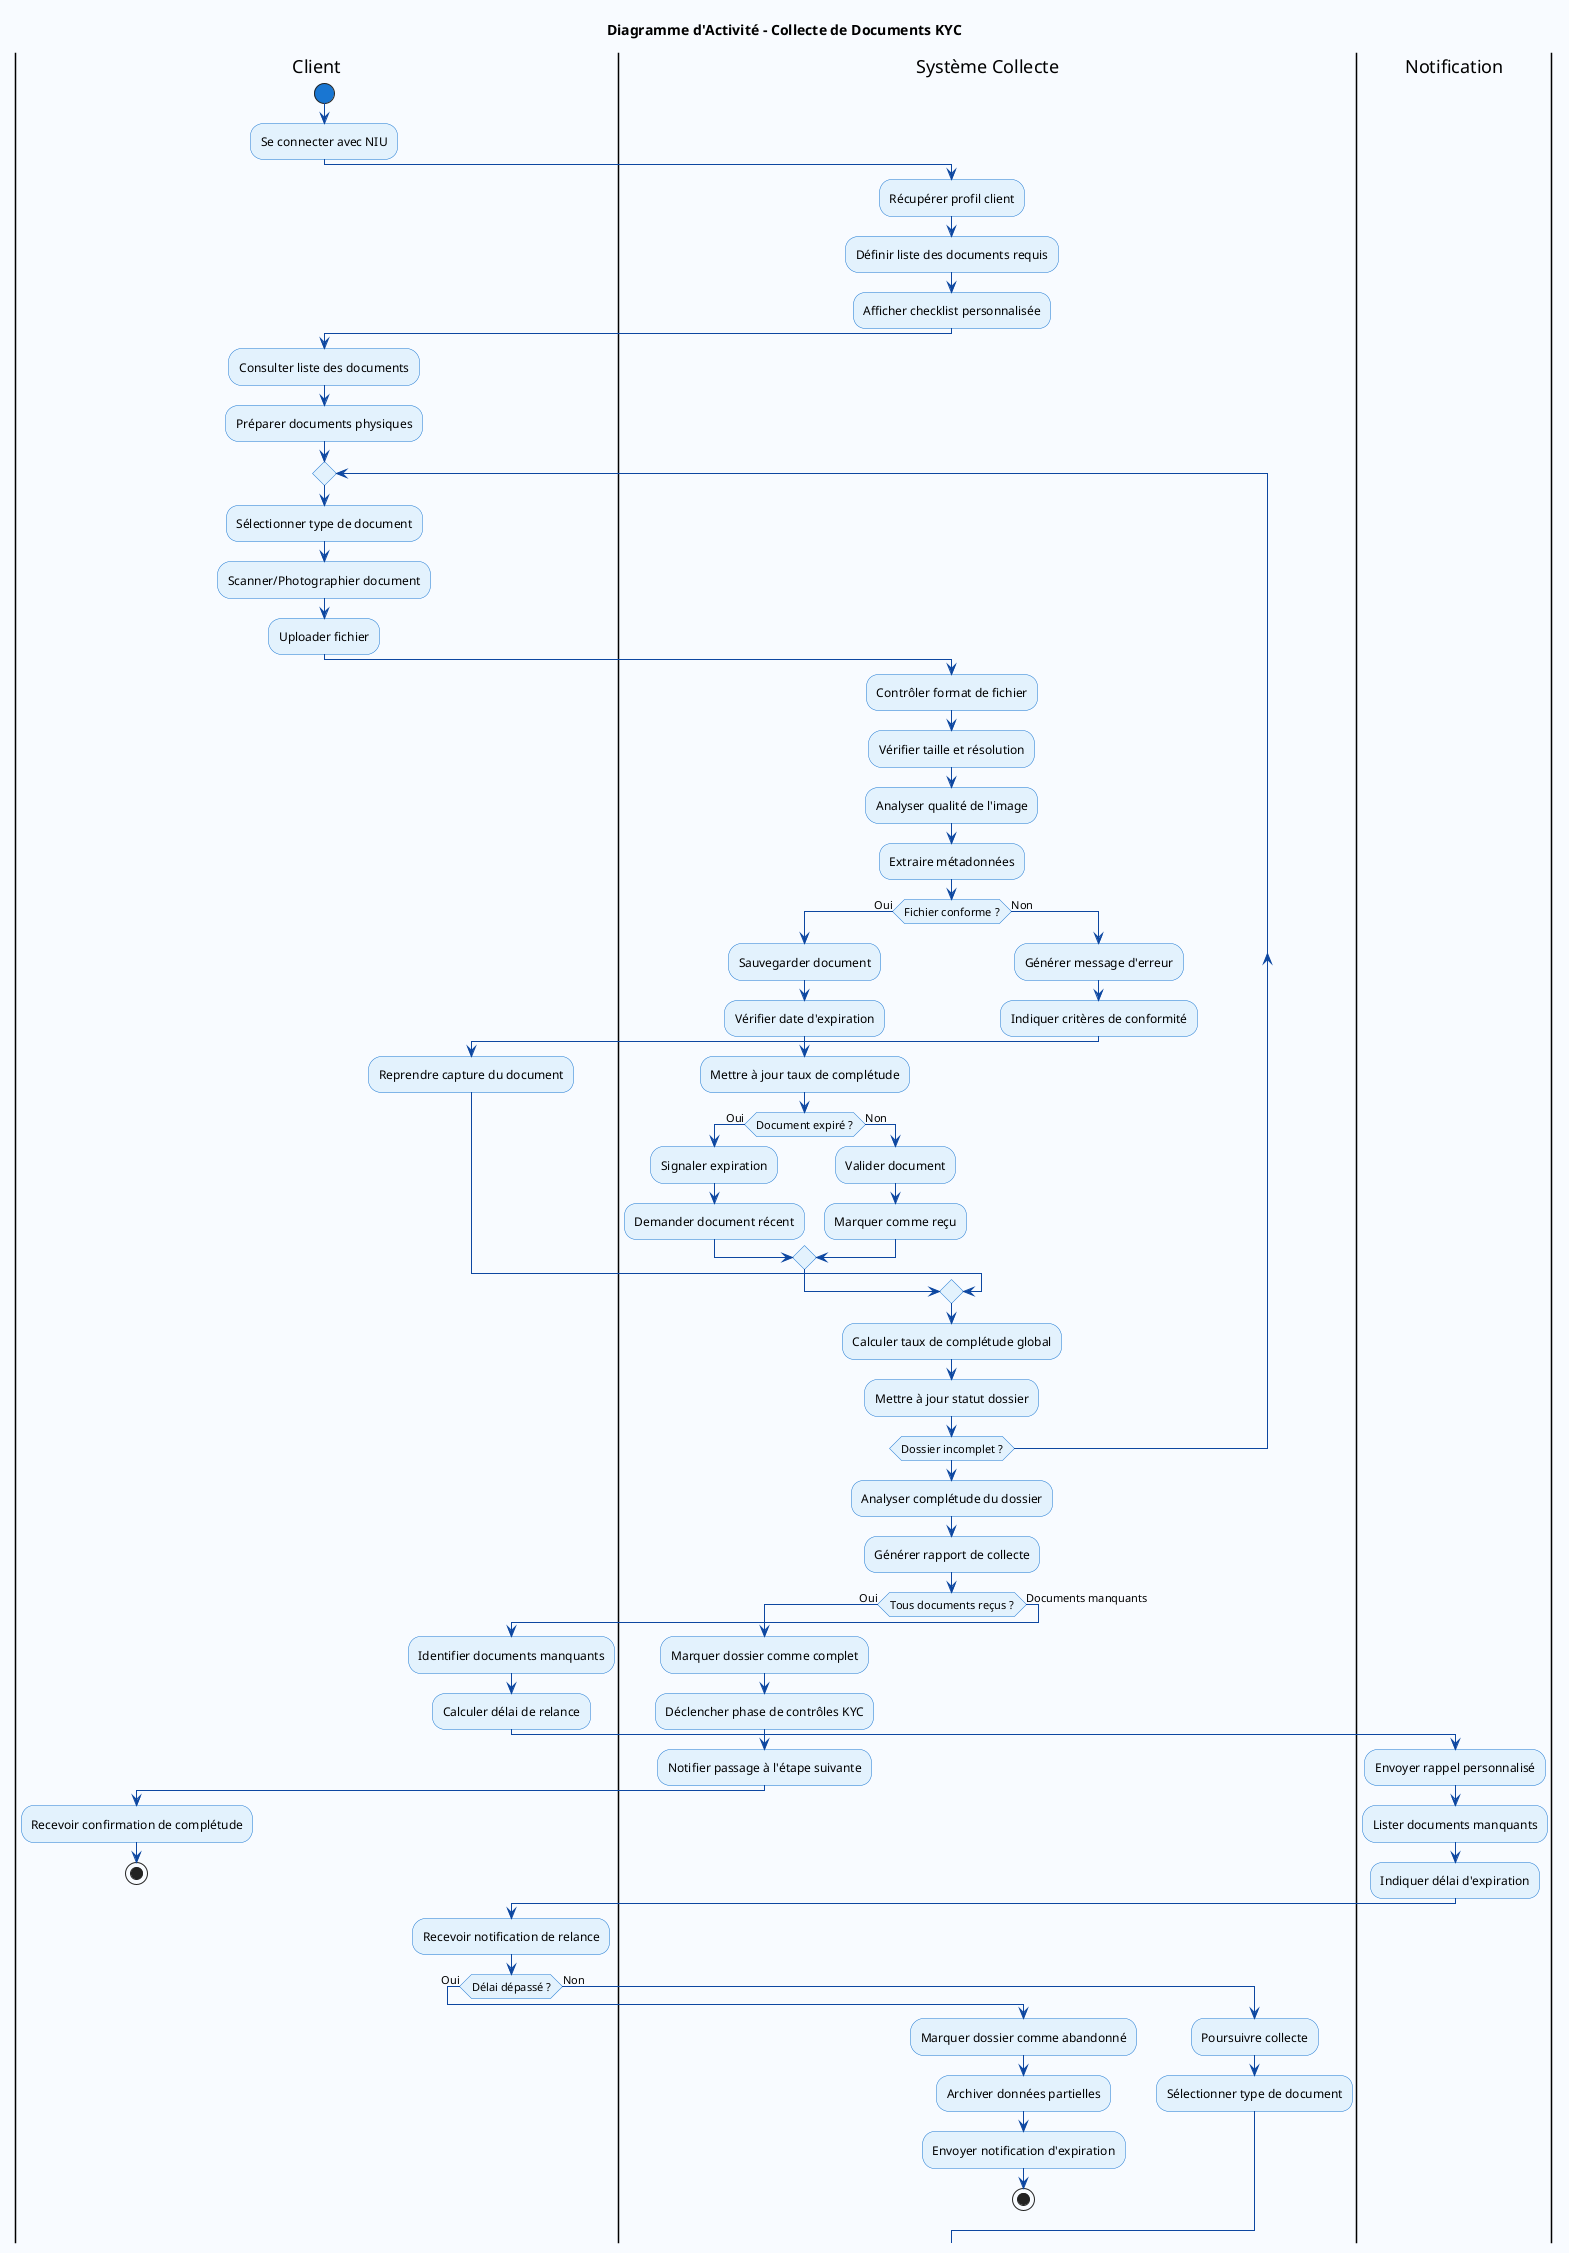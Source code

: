 @startuml DiagrammeActiviteCollecteDocuments
skinparam backgroundColor #F8FBFF
skinparam activity {
    StartColor #1976D2
    EndColor #1976D2
    BarColor #0D47A1
    ArrowColor #0D47A1
    BackgroundColor #E3F2FD
    BorderColor #1976D2
}

title Diagramme d'Activité - Collecte de Documents KYC

|Client|
start
:Se connecter avec NIU;

|Système Collecte|
:Récupérer profil client;
:Définir liste des documents requis;
:Afficher checklist personnalisée;

|Client|
:Consulter liste des documents;
:Préparer documents physiques;

repeat
    |Client|
    :Sélectionner type de document;
    :Scanner/Photographier document;
    :Uploader fichier;
    
    |Système Collecte|
    :Contrôler format de fichier;
    :Vérifier taille et résolution;
    :Analyser qualité de l'image;
    :Extraire métadonnées;
    
    if (Fichier conforme ?) then (Oui)
        :Sauvegarder document;
        :Vérifier date d'expiration;
        :Mettre à jour taux de complétude;
        
        if (Document expiré ?) then (Oui)
            :Signaler expiration;
            :Demander document récent;
        else (Non)
            :Valider document;
            :Marquer comme reçu;
        endif
        
    else (Non)
        :Générer message d'erreur;
        :Indiquer critères de conformité;
        |Client|
        :Reprendre capture du document;
    endif
    
    |Système Collecte|
    :Calculer taux de complétude global;
    :Mettre à jour statut dossier;
    
repeat while (Dossier incomplet ?)

|Système Collecte|
:Analyser complétude du dossier;
:Générer rapport de collecte;

if (Tous documents reçus ?) then (Oui)
    :Marquer dossier comme complet;
    :Déclencher phase de contrôles KYC;
    :Notifier passage à l'étape suivante;
    
    |Client|
    :Recevoir confirmation de complétude;
    
    stop
    
else (Documents manquants)
    :Identifier documents manquants;
    :Calculer délai de relance;
    
    |Notification|
    :Envoyer rappel personnalisé;
    :Lister documents manquants;
    :Indiquer délai d'expiration;
    
    |Client|
    :Recevoir notification de relance;
    
    if (Délai dépassé ?) then (Oui)
        |Système Collecte|
        :Marquer dossier comme abandonné;
        :Archiver données partielles;
        :Envoyer notification d'expiration;
        stop
    else (Non)
        :Poursuivre collecte;
        :Sélectionner type de document;
    endif
endif

@enduml
